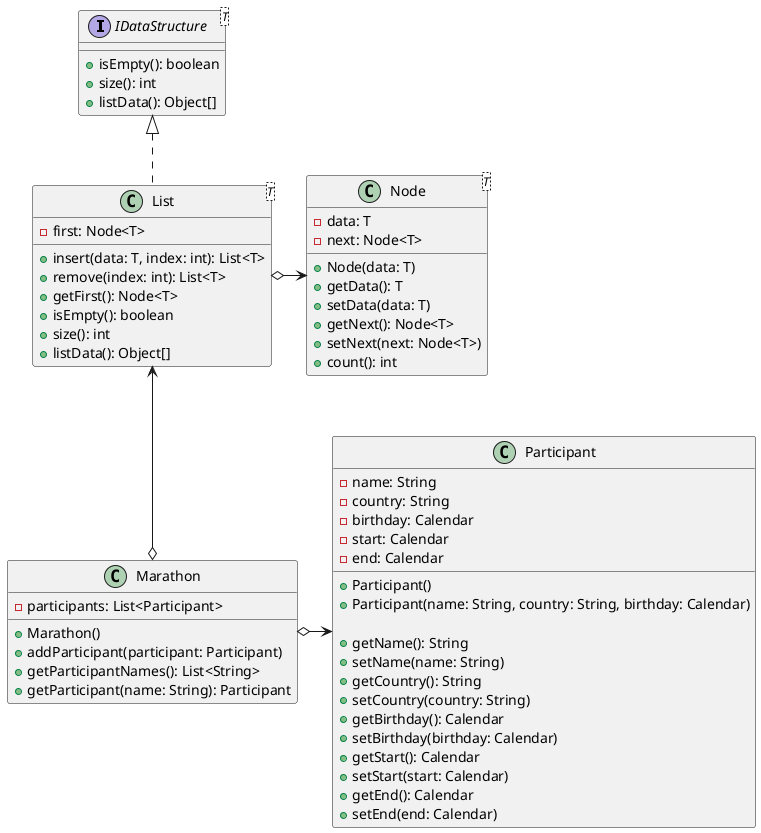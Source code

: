 @startuml

interface IDataStructure<T> {
  + isEmpty(): boolean 
  + size(): int
  + listData(): Object[]
}

class List<T> {
  - first: Node<T>

  + insert(data: T, index: int): List<T>
  + remove(index: int): List<T>
  + getFirst(): Node<T>
  + isEmpty(): boolean
  + size(): int
  + listData(): Object[]
}

List .u.|> IDataStructure

class Node<T> {
  - data: T
  - next: Node<T>

  + Node(data: T)
  + getData(): T  
  + setData(data: T)
  + getNext(): Node<T>
  + setNext(next: Node<T>)
  + count(): int
}

List o-r--> Node

class Marathon {
  - participants: List<Participant>
  
  + Marathon()
  + addParticipant(participant: Participant)
  + getParticipantNames(): List<String>
  + getParticipant(name: String): Participant 
}

Marathon o-u-> List
Marathon o-r--> Participant

class Participant {
  - name: String
  - country: String
  - birthday: Calendar 
  - start: Calendar
  - end: Calendar
  
  + Participant()
  + Participant(name: String, country: String, birthday: Calendar)

  + getName(): String
  + setName(name: String)  
  + getCountry(): String
  + setCountry(country: String)
  + getBirthday(): Calendar
  + setBirthday(birthday: Calendar)
  + getStart(): Calendar
  + setStart(start: Calendar)
  + getEnd(): Calendar
  + setEnd(end: Calendar)
}

@enduml